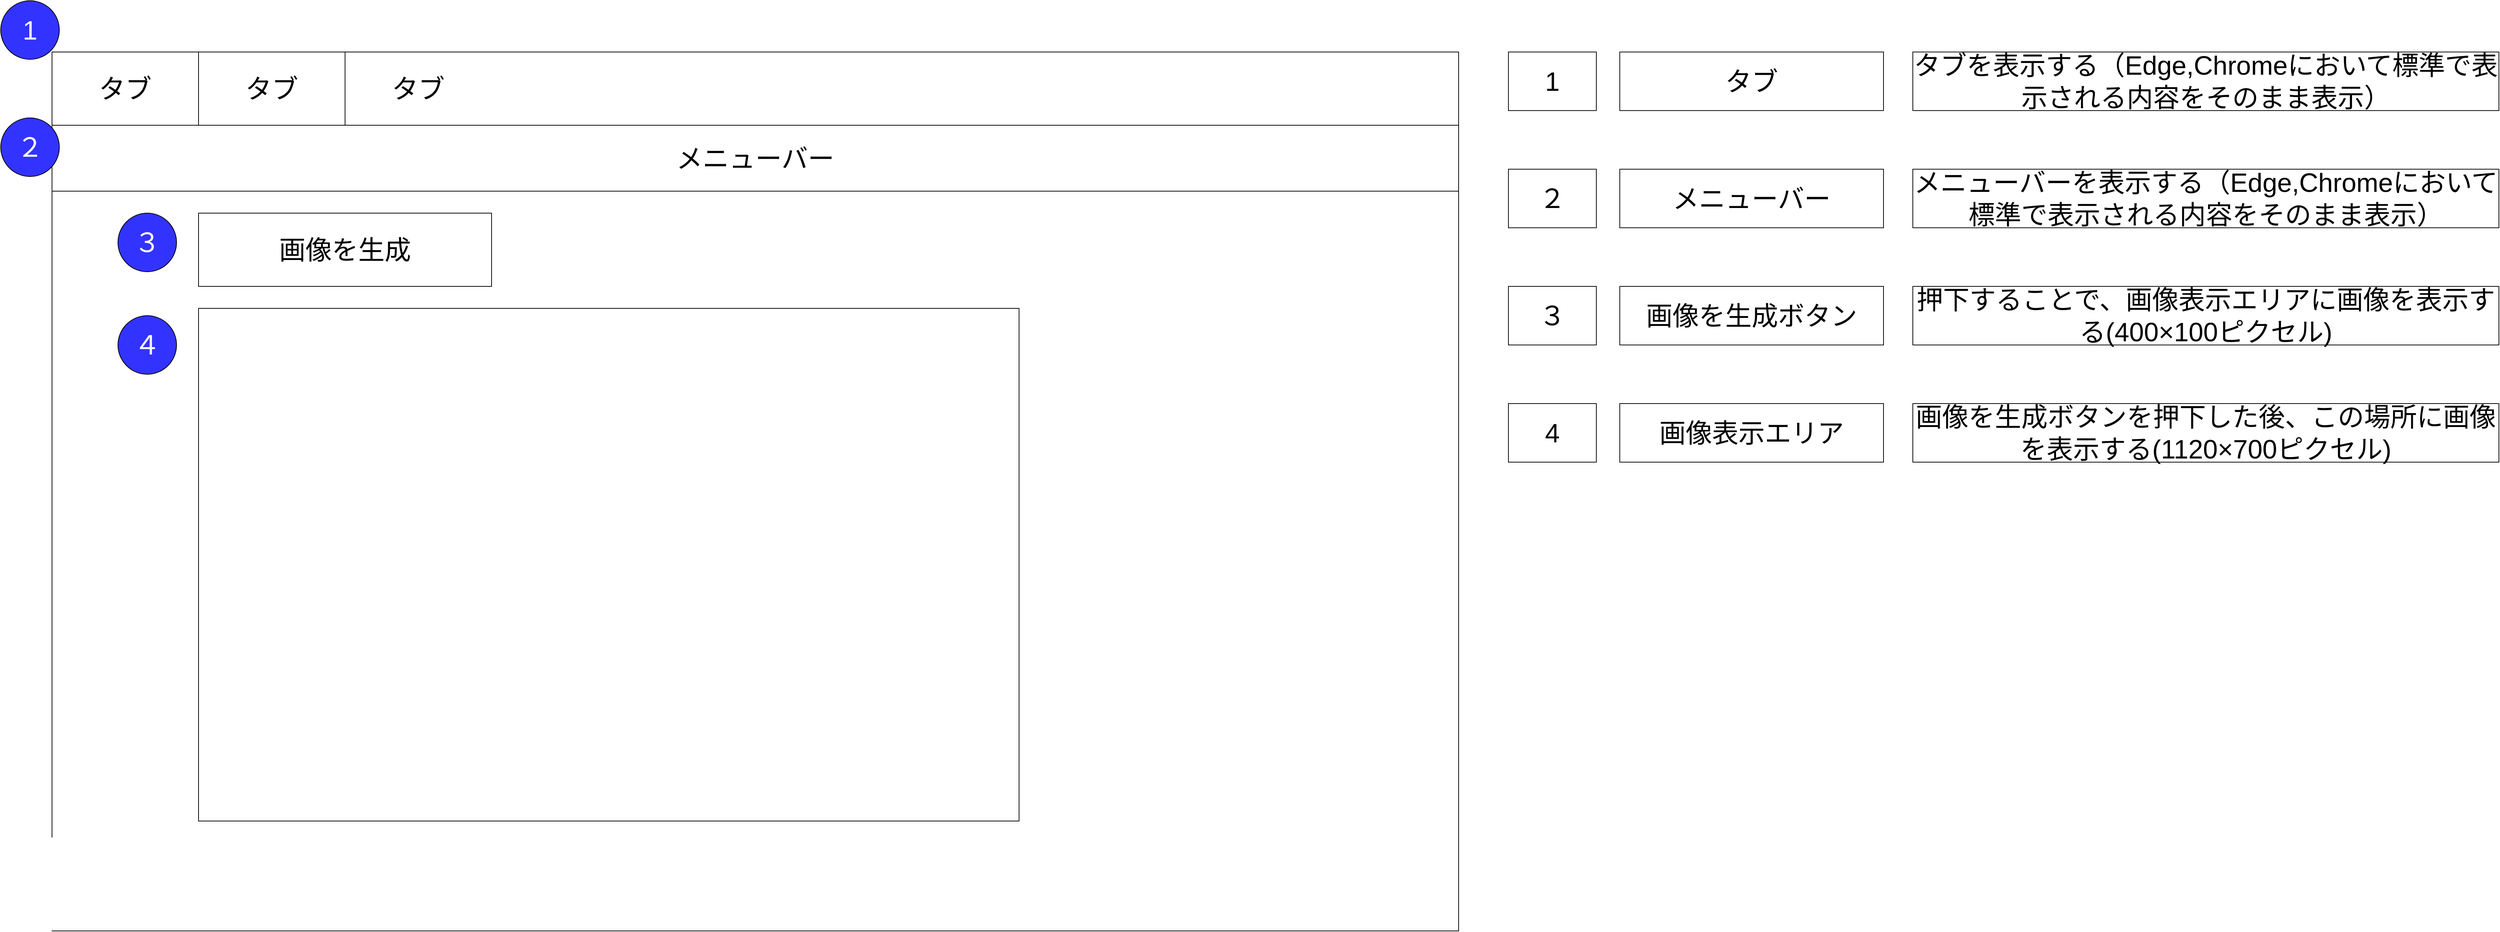 <mxfile version="21.2.8" type="device">
  <diagram name="ページ1" id="bgXgCfkF01Q6MvIInMap">
    <mxGraphModel dx="2590" dy="1515" grid="1" gridSize="10" guides="1" tooltips="1" connect="1" arrows="1" fold="1" page="1" pageScale="1" pageWidth="827" pageHeight="1169" math="0" shadow="0">
      <root>
        <mxCell id="0" />
        <mxCell id="1" parent="0" />
        <mxCell id="VfKIazESOIEFd_hLBFCt-1" value="" style="rounded=0;whiteSpace=wrap;html=1;" parent="1" vertex="1">
          <mxGeometry x="80" y="160" width="1920" height="1200" as="geometry" />
        </mxCell>
        <mxCell id="VfKIazESOIEFd_hLBFCt-2" value="&lt;font style=&quot;font-size: 36px;&quot;&gt;画像を生成&lt;/font&gt;" style="rounded=0;whiteSpace=wrap;html=1;" parent="1" vertex="1">
          <mxGeometry x="280" y="380" width="400" height="100" as="geometry" />
        </mxCell>
        <mxCell id="VfKIazESOIEFd_hLBFCt-4" value="&lt;font style=&quot;font-size: 36px;&quot;&gt;タブ&lt;/font&gt;" style="text;strokeColor=default;align=center;fillColor=none;html=1;verticalAlign=middle;whiteSpace=wrap;rounded=0;" parent="1" vertex="1">
          <mxGeometry x="80" y="160" width="200" height="100" as="geometry" />
        </mxCell>
        <mxCell id="VfKIazESOIEFd_hLBFCt-5" value="&lt;font style=&quot;font-size: 36px;&quot;&gt;タブ&lt;/font&gt;" style="text;align=center;html=1;verticalAlign=middle;whiteSpace=wrap;rounded=0;strokeColor=default;" parent="1" vertex="1">
          <mxGeometry x="280" y="160" width="200" height="100" as="geometry" />
        </mxCell>
        <mxCell id="VfKIazESOIEFd_hLBFCt-6" value="&lt;font style=&quot;font-size: 36px;&quot;&gt;タブ&lt;/font&gt;" style="text;align=center;html=1;verticalAlign=middle;whiteSpace=wrap;rounded=0;" parent="1" vertex="1">
          <mxGeometry x="480" y="160" width="200" height="100" as="geometry" />
        </mxCell>
        <mxCell id="VfKIazESOIEFd_hLBFCt-8" value="&lt;font style=&quot;font-size: 36px;&quot;&gt;メニューバー&lt;/font&gt;" style="text;strokeColor=default;align=center;fillColor=none;html=1;verticalAlign=middle;whiteSpace=wrap;rounded=0;" parent="1" vertex="1">
          <mxGeometry x="80" y="260" width="1920" height="90" as="geometry" />
        </mxCell>
        <mxCell id="VfKIazESOIEFd_hLBFCt-9" value="" style="rounded=0;whiteSpace=wrap;html=1;" parent="1" vertex="1">
          <mxGeometry x="280" y="510" width="1120" height="700" as="geometry" />
        </mxCell>
        <mxCell id="VfKIazESOIEFd_hLBFCt-11" value="&lt;font style=&quot;font-size: 36px;&quot;&gt;1&lt;/font&gt;" style="ellipse;whiteSpace=wrap;html=1;aspect=fixed;fillColor=#3333FF;labelBorderColor=none;fontColor=#ffffff;" parent="1" vertex="1">
          <mxGeometry x="10" y="90" width="80" height="80" as="geometry" />
        </mxCell>
        <mxCell id="VfKIazESOIEFd_hLBFCt-12" value="&lt;span style=&quot;font-size: 36px;&quot;&gt;２&lt;/span&gt;" style="ellipse;whiteSpace=wrap;html=1;aspect=fixed;fillColor=#3333FF;labelBorderColor=none;fontColor=#ffffff;" parent="1" vertex="1">
          <mxGeometry x="10" y="250" width="80" height="80" as="geometry" />
        </mxCell>
        <mxCell id="VfKIazESOIEFd_hLBFCt-13" value="&lt;span style=&quot;font-size: 36px;&quot;&gt;３&lt;/span&gt;" style="ellipse;whiteSpace=wrap;html=1;aspect=fixed;fillColor=#3333FF;labelBorderColor=none;fontColor=#ffffff;" parent="1" vertex="1">
          <mxGeometry x="170" y="380" width="80" height="80" as="geometry" />
        </mxCell>
        <mxCell id="VfKIazESOIEFd_hLBFCt-14" value="&lt;span style=&quot;font-size: 36px;&quot;&gt;４&lt;/span&gt;" style="ellipse;whiteSpace=wrap;html=1;aspect=fixed;fillColor=#3333FF;labelBorderColor=none;fontColor=#ffffff;" parent="1" vertex="1">
          <mxGeometry x="170" y="520" width="80" height="80" as="geometry" />
        </mxCell>
        <mxCell id="VfKIazESOIEFd_hLBFCt-16" value="&lt;font style=&quot;font-size: 36px;&quot;&gt;タブ&lt;/font&gt;" style="rounded=0;whiteSpace=wrap;html=1;" parent="1" vertex="1">
          <mxGeometry x="2220" y="160" width="360" height="80" as="geometry" />
        </mxCell>
        <mxCell id="VfKIazESOIEFd_hLBFCt-17" value="&lt;font style=&quot;font-size: 36px;&quot;&gt;1&lt;/font&gt;" style="rounded=0;whiteSpace=wrap;html=1;" parent="1" vertex="1">
          <mxGeometry x="2068" y="160" width="120" height="80" as="geometry" />
        </mxCell>
        <mxCell id="VfKIazESOIEFd_hLBFCt-18" value="&lt;span style=&quot;font-size: 36px;&quot;&gt;タブを表示する（Edge,Chromeにおいて標準で表示される内容をそのまま表示）&lt;/span&gt;" style="rounded=0;whiteSpace=wrap;html=1;" parent="1" vertex="1">
          <mxGeometry x="2620" y="160" width="800" height="80" as="geometry" />
        </mxCell>
        <mxCell id="VfKIazESOIEFd_hLBFCt-19" value="&lt;font style=&quot;font-size: 36px;&quot;&gt;メニューバー&lt;/font&gt;" style="rounded=0;whiteSpace=wrap;html=1;" parent="1" vertex="1">
          <mxGeometry x="2220" y="320" width="360" height="80" as="geometry" />
        </mxCell>
        <mxCell id="VfKIazESOIEFd_hLBFCt-20" value="&lt;font style=&quot;font-size: 36px;&quot;&gt;２&lt;/font&gt;" style="rounded=0;whiteSpace=wrap;html=1;" parent="1" vertex="1">
          <mxGeometry x="2068" y="320" width="120" height="80" as="geometry" />
        </mxCell>
        <mxCell id="VfKIazESOIEFd_hLBFCt-21" value="&lt;span style=&quot;font-size: 36px;&quot;&gt;メニューバーを表示する（Edge,Chromeにおいて標準で表示される内容をそのまま表示）&lt;/span&gt;&lt;span style=&quot;font-size: 36px;&quot;&gt;&lt;br&gt;&lt;/span&gt;" style="rounded=0;whiteSpace=wrap;html=1;" parent="1" vertex="1">
          <mxGeometry x="2620" y="320" width="800" height="80" as="geometry" />
        </mxCell>
        <mxCell id="VfKIazESOIEFd_hLBFCt-22" value="&lt;font style=&quot;font-size: 36px;&quot;&gt;画像を生成ボタン&lt;/font&gt;" style="rounded=0;whiteSpace=wrap;html=1;" parent="1" vertex="1">
          <mxGeometry x="2220" y="480" width="360" height="80" as="geometry" />
        </mxCell>
        <mxCell id="VfKIazESOIEFd_hLBFCt-23" value="&lt;font style=&quot;font-size: 36px;&quot;&gt;３&lt;/font&gt;" style="rounded=0;whiteSpace=wrap;html=1;" parent="1" vertex="1">
          <mxGeometry x="2068" y="480" width="120" height="80" as="geometry" />
        </mxCell>
        <mxCell id="VfKIazESOIEFd_hLBFCt-24" value="&lt;span style=&quot;font-size: 36px;&quot;&gt;押下することで、画像表示エリアに画像を表示する(400×100ピクセル)&lt;br&gt;&lt;/span&gt;" style="rounded=0;whiteSpace=wrap;html=1;" parent="1" vertex="1">
          <mxGeometry x="2620" y="480" width="800" height="80" as="geometry" />
        </mxCell>
        <mxCell id="VfKIazESOIEFd_hLBFCt-25" value="&lt;font style=&quot;font-size: 36px;&quot;&gt;画像表示エリア&lt;/font&gt;" style="rounded=0;whiteSpace=wrap;html=1;" parent="1" vertex="1">
          <mxGeometry x="2220" y="640" width="360" height="80" as="geometry" />
        </mxCell>
        <mxCell id="VfKIazESOIEFd_hLBFCt-26" value="&lt;font style=&quot;font-size: 36px;&quot;&gt;4&lt;/font&gt;" style="rounded=0;whiteSpace=wrap;html=1;" parent="1" vertex="1">
          <mxGeometry x="2068" y="640" width="120" height="80" as="geometry" />
        </mxCell>
        <mxCell id="VfKIazESOIEFd_hLBFCt-27" value="&lt;span style=&quot;font-size: 36px;&quot;&gt;画像を生成ボタンを押下した後、この場所に画像を表示する(1120×700ピクセル)&lt;br&gt;&lt;/span&gt;" style="rounded=0;whiteSpace=wrap;html=1;" parent="1" vertex="1">
          <mxGeometry x="2620" y="640" width="800" height="80" as="geometry" />
        </mxCell>
      </root>
    </mxGraphModel>
  </diagram>
</mxfile>
